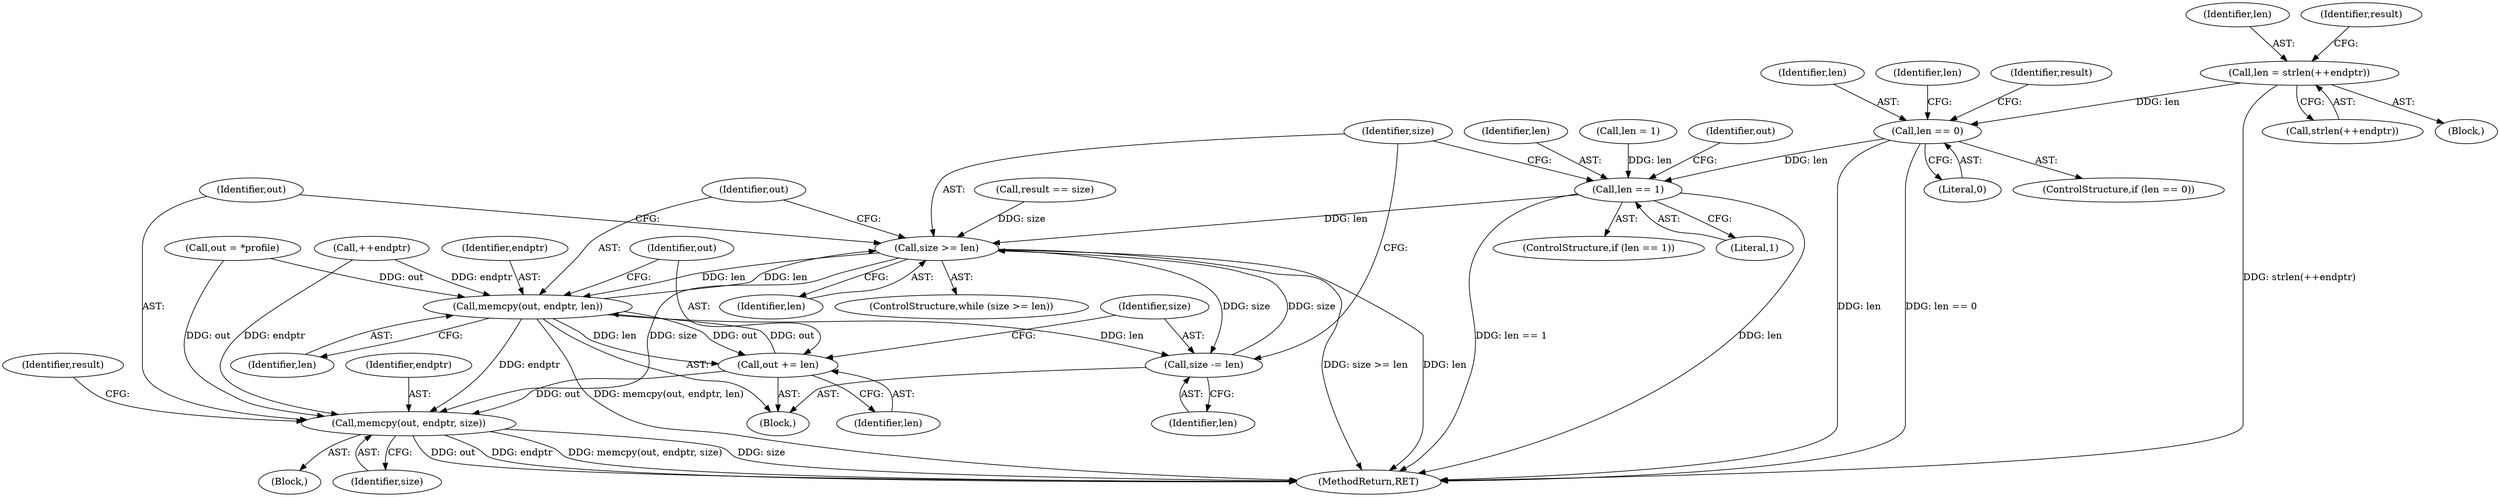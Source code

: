 digraph "0_Android_9d4853418ab2f754c2b63e091c29c5529b8b86ca_17@API" {
"1000131" [label="(Call,len = strlen(++endptr))"];
"1000143" [label="(Call,len == 0)"];
"1000168" [label="(Call,len == 1)"];
"1000179" [label="(Call,size >= len)"];
"1000183" [label="(Call,memcpy(out, endptr, len))"];
"1000187" [label="(Call,out += len)"];
"1000193" [label="(Call,memcpy(out, endptr, size))"];
"1000190" [label="(Call,size -= len)"];
"1000180" [label="(Identifier,size)"];
"1000169" [label="(Identifier,len)"];
"1000134" [label="(Call,++endptr)"];
"1000186" [label="(Identifier,len)"];
"1000184" [label="(Identifier,out)"];
"1000143" [label="(Call,len == 0)"];
"1000179" [label="(Call,size >= len)"];
"1000146" [label="(Call,len = 1)"];
"1000167" [label="(ControlStructure,if (len == 1))"];
"1000151" [label="(Call,result == size)"];
"1000172" [label="(Identifier,out)"];
"1000133" [label="(Call,strlen(++endptr))"];
"1000145" [label="(Literal,0)"];
"1000193" [label="(Call,memcpy(out, endptr, size))"];
"1000178" [label="(ControlStructure,while (size >= len))"];
"1000132" [label="(Identifier,len)"];
"1000144" [label="(Identifier,len)"];
"1000181" [label="(Identifier,len)"];
"1000177" [label="(Block,)"];
"1000188" [label="(Identifier,out)"];
"1000196" [label="(Identifier,size)"];
"1000189" [label="(Identifier,len)"];
"1000191" [label="(Identifier,size)"];
"1000142" [label="(ControlStructure,if (len == 0))"];
"1000209" [label="(MethodReturn,RET)"];
"1000187" [label="(Call,out += len)"];
"1000131" [label="(Call,len = strlen(++endptr))"];
"1000195" [label="(Identifier,endptr)"];
"1000198" [label="(Identifier,result)"];
"1000163" [label="(Call,out = *profile)"];
"1000147" [label="(Identifier,len)"];
"1000152" [label="(Identifier,result)"];
"1000185" [label="(Identifier,endptr)"];
"1000194" [label="(Identifier,out)"];
"1000170" [label="(Literal,1)"];
"1000192" [label="(Identifier,len)"];
"1000182" [label="(Block,)"];
"1000168" [label="(Call,len == 1)"];
"1000190" [label="(Call,size -= len)"];
"1000129" [label="(Block,)"];
"1000183" [label="(Call,memcpy(out, endptr, len))"];
"1000138" [label="(Identifier,result)"];
"1000131" -> "1000129"  [label="AST: "];
"1000131" -> "1000133"  [label="CFG: "];
"1000132" -> "1000131"  [label="AST: "];
"1000133" -> "1000131"  [label="AST: "];
"1000138" -> "1000131"  [label="CFG: "];
"1000131" -> "1000209"  [label="DDG: strlen(++endptr)"];
"1000131" -> "1000143"  [label="DDG: len"];
"1000143" -> "1000142"  [label="AST: "];
"1000143" -> "1000145"  [label="CFG: "];
"1000144" -> "1000143"  [label="AST: "];
"1000145" -> "1000143"  [label="AST: "];
"1000147" -> "1000143"  [label="CFG: "];
"1000152" -> "1000143"  [label="CFG: "];
"1000143" -> "1000209"  [label="DDG: len"];
"1000143" -> "1000209"  [label="DDG: len == 0"];
"1000143" -> "1000168"  [label="DDG: len"];
"1000168" -> "1000167"  [label="AST: "];
"1000168" -> "1000170"  [label="CFG: "];
"1000169" -> "1000168"  [label="AST: "];
"1000170" -> "1000168"  [label="AST: "];
"1000172" -> "1000168"  [label="CFG: "];
"1000180" -> "1000168"  [label="CFG: "];
"1000168" -> "1000209"  [label="DDG: len == 1"];
"1000168" -> "1000209"  [label="DDG: len"];
"1000146" -> "1000168"  [label="DDG: len"];
"1000168" -> "1000179"  [label="DDG: len"];
"1000179" -> "1000178"  [label="AST: "];
"1000179" -> "1000181"  [label="CFG: "];
"1000180" -> "1000179"  [label="AST: "];
"1000181" -> "1000179"  [label="AST: "];
"1000184" -> "1000179"  [label="CFG: "];
"1000194" -> "1000179"  [label="CFG: "];
"1000179" -> "1000209"  [label="DDG: size >= len"];
"1000179" -> "1000209"  [label="DDG: len"];
"1000190" -> "1000179"  [label="DDG: size"];
"1000151" -> "1000179"  [label="DDG: size"];
"1000183" -> "1000179"  [label="DDG: len"];
"1000179" -> "1000183"  [label="DDG: len"];
"1000179" -> "1000190"  [label="DDG: size"];
"1000179" -> "1000193"  [label="DDG: size"];
"1000183" -> "1000182"  [label="AST: "];
"1000183" -> "1000186"  [label="CFG: "];
"1000184" -> "1000183"  [label="AST: "];
"1000185" -> "1000183"  [label="AST: "];
"1000186" -> "1000183"  [label="AST: "];
"1000188" -> "1000183"  [label="CFG: "];
"1000183" -> "1000209"  [label="DDG: memcpy(out, endptr, len)"];
"1000187" -> "1000183"  [label="DDG: out"];
"1000163" -> "1000183"  [label="DDG: out"];
"1000134" -> "1000183"  [label="DDG: endptr"];
"1000183" -> "1000187"  [label="DDG: len"];
"1000183" -> "1000187"  [label="DDG: out"];
"1000183" -> "1000190"  [label="DDG: len"];
"1000183" -> "1000193"  [label="DDG: endptr"];
"1000187" -> "1000182"  [label="AST: "];
"1000187" -> "1000189"  [label="CFG: "];
"1000188" -> "1000187"  [label="AST: "];
"1000189" -> "1000187"  [label="AST: "];
"1000191" -> "1000187"  [label="CFG: "];
"1000187" -> "1000193"  [label="DDG: out"];
"1000193" -> "1000177"  [label="AST: "];
"1000193" -> "1000196"  [label="CFG: "];
"1000194" -> "1000193"  [label="AST: "];
"1000195" -> "1000193"  [label="AST: "];
"1000196" -> "1000193"  [label="AST: "];
"1000198" -> "1000193"  [label="CFG: "];
"1000193" -> "1000209"  [label="DDG: out"];
"1000193" -> "1000209"  [label="DDG: endptr"];
"1000193" -> "1000209"  [label="DDG: memcpy(out, endptr, size)"];
"1000193" -> "1000209"  [label="DDG: size"];
"1000163" -> "1000193"  [label="DDG: out"];
"1000134" -> "1000193"  [label="DDG: endptr"];
"1000190" -> "1000182"  [label="AST: "];
"1000190" -> "1000192"  [label="CFG: "];
"1000191" -> "1000190"  [label="AST: "];
"1000192" -> "1000190"  [label="AST: "];
"1000180" -> "1000190"  [label="CFG: "];
}
